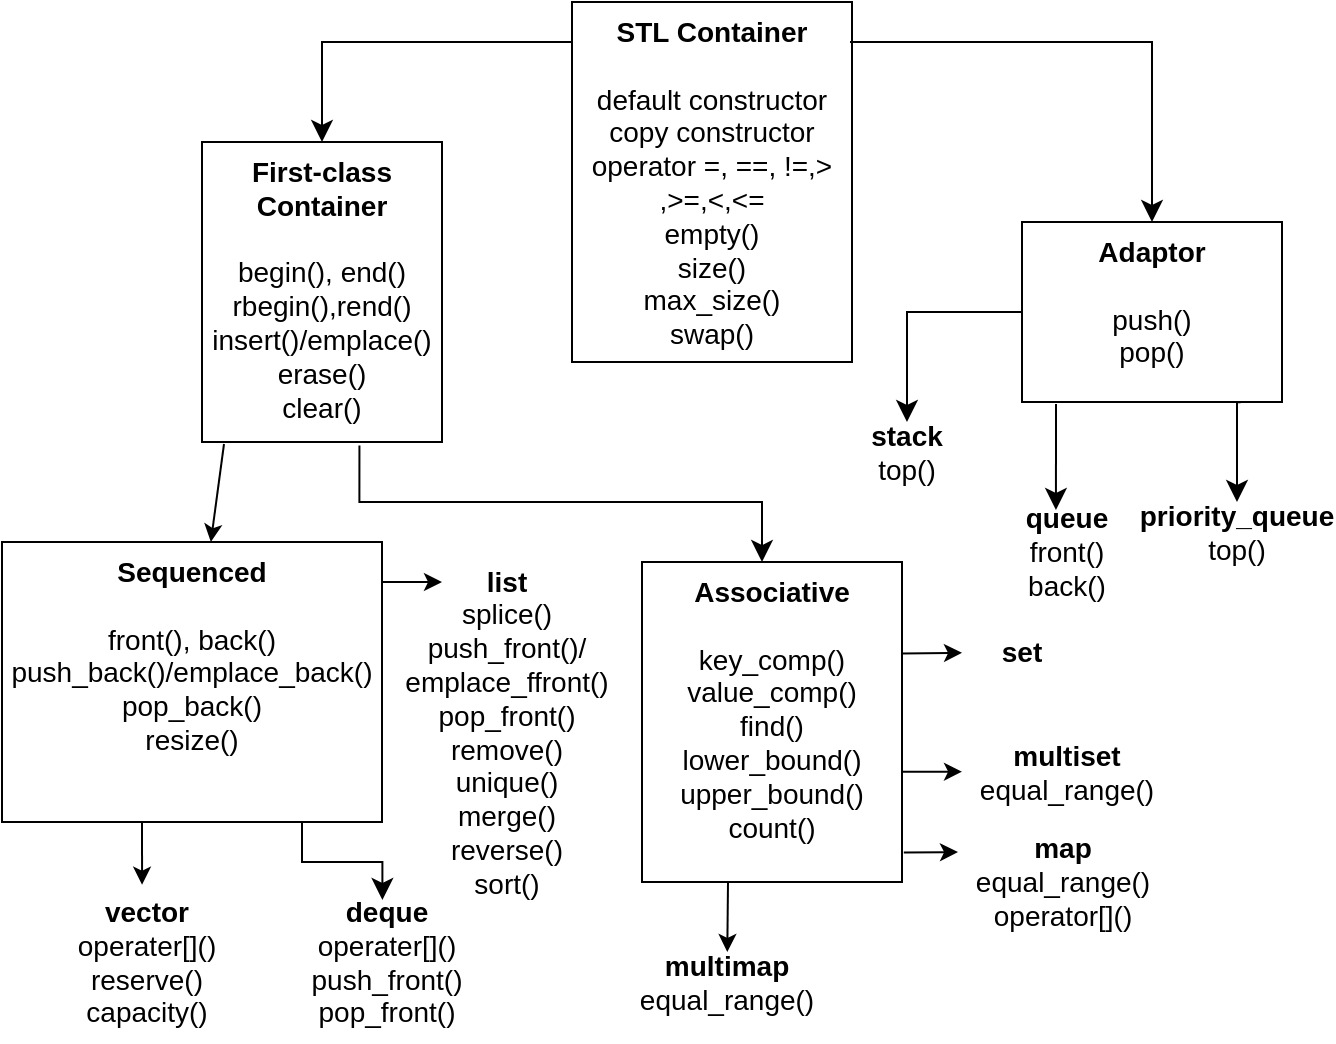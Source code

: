 <mxfile version="24.7.8">
  <diagram name="Page-1" id="S8SGscc1CqsHTiY-1IIN">
    <mxGraphModel dx="1098" dy="988" grid="1" gridSize="10" guides="1" tooltips="1" connect="1" arrows="1" fold="1" page="1" pageScale="1" pageWidth="850" pageHeight="1100" math="0" shadow="0">
      <root>
        <mxCell id="0" />
        <mxCell id="1" parent="0" />
        <mxCell id="esj_B_o37f_a64gsE9bi-4" value="&lt;b style=&quot;font-size: 14px;&quot;&gt;STL Container&lt;/b&gt;&lt;div style=&quot;font-size: 14px;&quot;&gt;&lt;br&gt;&lt;/div&gt;&lt;div style=&quot;font-size: 14px;&quot;&gt;default constructor&lt;/div&gt;&lt;div style=&quot;font-size: 14px;&quot;&gt;copy constructor&lt;/div&gt;&lt;div style=&quot;font-size: 14px;&quot;&gt;operator =, ==, !=,&amp;gt;&lt;/div&gt;&lt;div style=&quot;font-size: 14px;&quot;&gt;,&amp;gt;=,&amp;lt;,&amp;lt;=&lt;/div&gt;&lt;div style=&quot;font-size: 14px;&quot;&gt;empty()&lt;/div&gt;&lt;div style=&quot;font-size: 14px;&quot;&gt;size()&lt;/div&gt;&lt;div style=&quot;font-size: 14px;&quot;&gt;max_size()&lt;/div&gt;&lt;div style=&quot;font-size: 14px;&quot;&gt;swap()&lt;/div&gt;" style="rounded=0;whiteSpace=wrap;html=1;verticalAlign=top;fontSize=14;" parent="1" vertex="1">
          <mxGeometry x="295" y="90" width="140" height="180" as="geometry" />
        </mxCell>
        <mxCell id="esj_B_o37f_a64gsE9bi-5" value="&lt;b&gt;Adaptor&lt;/b&gt;&lt;br&gt;&lt;div style=&quot;font-size: 14px;&quot;&gt;&lt;br&gt;&lt;/div&gt;&lt;div style=&quot;font-size: 14px;&quot;&gt;push()&lt;/div&gt;&lt;div style=&quot;font-size: 14px;&quot;&gt;pop()&lt;/div&gt;" style="rounded=0;whiteSpace=wrap;html=1;verticalAlign=top;fontSize=14;" parent="1" vertex="1">
          <mxGeometry x="520" y="200" width="130" height="90" as="geometry" />
        </mxCell>
        <mxCell id="esj_B_o37f_a64gsE9bi-6" value="&lt;b style=&quot;font-size: 14px;&quot;&gt;First-class Container&lt;/b&gt;&lt;div style=&quot;font-size: 14px;&quot;&gt;&lt;br&gt;&lt;/div&gt;&lt;div style=&quot;font-size: 14px;&quot;&gt;begin(), end()&lt;/div&gt;&lt;div style=&quot;font-size: 14px;&quot;&gt;rbegin(),rend()&lt;/div&gt;&lt;div style=&quot;font-size: 14px;&quot;&gt;insert()/emplace()&lt;/div&gt;&lt;div style=&quot;font-size: 14px;&quot;&gt;erase()&lt;/div&gt;&lt;div style=&quot;font-size: 14px;&quot;&gt;clear()&lt;/div&gt;" style="rounded=0;whiteSpace=wrap;html=1;verticalAlign=top;fontSize=14;" parent="1" vertex="1">
          <mxGeometry x="110" y="160" width="120" height="150" as="geometry" />
        </mxCell>
        <mxCell id="esj_B_o37f_a64gsE9bi-7" value="&lt;b&gt;Sequenced&lt;/b&gt;&lt;br&gt;&lt;div style=&quot;font-size: 14px;&quot;&gt;&lt;br&gt;&lt;/div&gt;&lt;div style=&quot;font-size: 14px;&quot;&gt;front(), back()&lt;/div&gt;&lt;div style=&quot;font-size: 14px;&quot;&gt;push_back()&lt;span style=&quot;background-color: initial;&quot;&gt;/emplace_back()&lt;/span&gt;&lt;/div&gt;&lt;div style=&quot;font-size: 14px;&quot;&gt;pop_back()&lt;/div&gt;&lt;div style=&quot;font-size: 14px;&quot;&gt;resize()&lt;/div&gt;" style="rounded=0;whiteSpace=wrap;html=1;verticalAlign=top;fontSize=14;" parent="1" vertex="1">
          <mxGeometry x="10" y="360" width="190" height="140" as="geometry" />
        </mxCell>
        <mxCell id="esj_B_o37f_a64gsE9bi-8" value="&lt;b&gt;Associative&lt;/b&gt;&lt;br&gt;&lt;div style=&quot;font-size: 14px;&quot;&gt;&lt;br&gt;&lt;/div&gt;&lt;div style=&quot;font-size: 14px;&quot;&gt;key_comp()&lt;/div&gt;&lt;div style=&quot;font-size: 14px;&quot;&gt;value_comp()&lt;/div&gt;&lt;div style=&quot;font-size: 14px;&quot;&gt;find()&lt;/div&gt;&lt;div style=&quot;font-size: 14px;&quot;&gt;lower_bound()&lt;/div&gt;&lt;div style=&quot;font-size: 14px;&quot;&gt;upper_bound()&lt;/div&gt;&lt;div style=&quot;font-size: 14px;&quot;&gt;count()&lt;/div&gt;" style="rounded=0;whiteSpace=wrap;html=1;verticalAlign=top;fontSize=14;" parent="1" vertex="1">
          <mxGeometry x="330" y="370" width="130" height="160" as="geometry" />
        </mxCell>
        <mxCell id="esj_B_o37f_a64gsE9bi-9" value="&lt;b&gt;set&lt;/b&gt;" style="text;html=1;align=center;verticalAlign=middle;whiteSpace=wrap;rounded=0;fontSize=14;" parent="1" vertex="1">
          <mxGeometry x="490" y="400" width="60" height="30" as="geometry" />
        </mxCell>
        <mxCell id="esj_B_o37f_a64gsE9bi-10" value="&lt;b&gt;multiset&lt;/b&gt;&lt;div style=&quot;font-size: 14px;&quot;&gt;equal_range()&lt;/div&gt;" style="text;html=1;align=center;verticalAlign=middle;whiteSpace=wrap;rounded=0;fontSize=14;" parent="1" vertex="1">
          <mxGeometry x="500" y="460" width="85" height="30" as="geometry" />
        </mxCell>
        <mxCell id="esj_B_o37f_a64gsE9bi-11" value="&lt;b&gt;map&lt;/b&gt;&lt;br&gt;&lt;div style=&quot;font-size: 14px;&quot;&gt;equal_range()&lt;/div&gt;&lt;div style=&quot;font-size: 14px;&quot;&gt;operator[]()&lt;/div&gt;" style="text;html=1;align=center;verticalAlign=middle;whiteSpace=wrap;rounded=0;fontSize=14;" parent="1" vertex="1">
          <mxGeometry x="498" y="500" width="85" height="60" as="geometry" />
        </mxCell>
        <mxCell id="esj_B_o37f_a64gsE9bi-12" value="&lt;b&gt;multimap&lt;/b&gt;&lt;div style=&quot;font-size: 14px;&quot;&gt;equal_range()&lt;/div&gt;" style="text;html=1;align=center;verticalAlign=middle;whiteSpace=wrap;rounded=0;fontSize=14;" parent="1" vertex="1">
          <mxGeometry x="330" y="565" width="85" height="30" as="geometry" />
        </mxCell>
        <mxCell id="esj_B_o37f_a64gsE9bi-13" value="&lt;b&gt;list&lt;/b&gt;&lt;br&gt;&lt;div style=&quot;font-size: 14px;&quot;&gt;splice()&lt;/div&gt;&lt;div style=&quot;font-size: 14px;&quot;&gt;push_front()/&lt;/div&gt;&lt;div style=&quot;font-size: 14px;&quot;&gt;emplace_ffront()&lt;/div&gt;&lt;div style=&quot;font-size: 14px;&quot;&gt;pop_front()&lt;/div&gt;&lt;div style=&quot;font-size: 14px;&quot;&gt;remove()&lt;/div&gt;&lt;div style=&quot;font-size: 14px;&quot;&gt;unique()&lt;/div&gt;&lt;div style=&quot;font-size: 14px;&quot;&gt;merge()&lt;/div&gt;&lt;div style=&quot;font-size: 14px;&quot;&gt;reverse()&lt;/div&gt;&lt;div style=&quot;font-size: 14px;&quot;&gt;sort()&lt;/div&gt;" style="text;html=1;align=center;verticalAlign=middle;whiteSpace=wrap;rounded=0;fontSize=14;" parent="1" vertex="1">
          <mxGeometry x="220" y="370" width="85" height="170" as="geometry" />
        </mxCell>
        <mxCell id="esj_B_o37f_a64gsE9bi-14" value="&lt;b&gt;deque&lt;/b&gt;&lt;br&gt;&lt;div style=&quot;font-size: 14px;&quot;&gt;operater[]()&lt;/div&gt;&lt;div style=&quot;font-size: 14px;&quot;&gt;push_front()&lt;/div&gt;&lt;div style=&quot;font-size: 14px;&quot;&gt;pop_front()&lt;/div&gt;" style="text;html=1;align=center;verticalAlign=middle;whiteSpace=wrap;rounded=0;fontSize=14;" parent="1" vertex="1">
          <mxGeometry x="160" y="540" width="85" height="60" as="geometry" />
        </mxCell>
        <mxCell id="esj_B_o37f_a64gsE9bi-15" value="&lt;b&gt;vector&lt;/b&gt;&lt;br&gt;&lt;div style=&quot;font-size: 14px;&quot;&gt;operater[]()&lt;/div&gt;&lt;div style=&quot;font-size: 14px;&quot;&gt;reserve()&lt;/div&gt;&lt;div style=&quot;font-size: 14px;&quot;&gt;capacity()&lt;/div&gt;" style="text;html=1;align=center;verticalAlign=middle;whiteSpace=wrap;rounded=0;fontSize=14;" parent="1" vertex="1">
          <mxGeometry x="40" y="530" width="85" height="80" as="geometry" />
        </mxCell>
        <mxCell id="esj_B_o37f_a64gsE9bi-16" value="&lt;b&gt;stack&lt;/b&gt;&lt;div style=&quot;font-size: 14px;&quot;&gt;top()&lt;/div&gt;" style="text;html=1;align=center;verticalAlign=middle;whiteSpace=wrap;rounded=0;fontSize=14;" parent="1" vertex="1">
          <mxGeometry x="420" y="300" width="85" height="30" as="geometry" />
        </mxCell>
        <mxCell id="esj_B_o37f_a64gsE9bi-17" value="&lt;b&gt;queue&lt;/b&gt;&lt;div&gt;front()&lt;/div&gt;&lt;div&gt;back()&lt;/div&gt;" style="text;html=1;align=center;verticalAlign=middle;whiteSpace=wrap;rounded=0;fontSize=14;" parent="1" vertex="1">
          <mxGeometry x="500" y="340" width="85" height="50" as="geometry" />
        </mxCell>
        <mxCell id="esj_B_o37f_a64gsE9bi-18" value="&lt;b&gt;priority_queue&lt;/b&gt;&lt;br&gt;&lt;div style=&quot;font-size: 14px;&quot;&gt;top()&lt;/div&gt;" style="text;html=1;align=center;verticalAlign=middle;whiteSpace=wrap;rounded=0;fontSize=14;" parent="1" vertex="1">
          <mxGeometry x="585" y="340" width="85" height="30" as="geometry" />
        </mxCell>
        <mxCell id="esj_B_o37f_a64gsE9bi-19" value="" style="edgeStyle=segmentEdgeStyle;endArrow=classic;html=1;curved=0;rounded=0;endSize=8;startSize=8;" parent="1" target="esj_B_o37f_a64gsE9bi-5" edge="1">
          <mxGeometry width="50" height="50" relative="1" as="geometry">
            <mxPoint x="440" y="110" as="sourcePoint" />
            <mxPoint x="580" y="50" as="targetPoint" />
            <Array as="points">
              <mxPoint x="434" y="110" />
              <mxPoint x="585" y="110" />
            </Array>
          </mxGeometry>
        </mxCell>
        <mxCell id="esj_B_o37f_a64gsE9bi-20" value="" style="edgeStyle=segmentEdgeStyle;endArrow=classic;html=1;curved=0;rounded=0;endSize=8;startSize=8;exitX=0;exitY=0.5;exitDx=0;exitDy=0;entryX=0.5;entryY=0;entryDx=0;entryDy=0;" parent="1" source="esj_B_o37f_a64gsE9bi-5" target="esj_B_o37f_a64gsE9bi-16" edge="1">
          <mxGeometry width="50" height="50" relative="1" as="geometry">
            <mxPoint x="452" y="155" as="sourcePoint" />
            <mxPoint x="590" y="210" as="targetPoint" />
          </mxGeometry>
        </mxCell>
        <mxCell id="esj_B_o37f_a64gsE9bi-21" value="" style="edgeStyle=segmentEdgeStyle;endArrow=classic;html=1;curved=0;rounded=0;endSize=8;startSize=8;entryX=0.435;entryY=0.08;entryDx=0;entryDy=0;entryPerimeter=0;" parent="1" target="esj_B_o37f_a64gsE9bi-17" edge="1">
          <mxGeometry width="50" height="50" relative="1" as="geometry">
            <mxPoint x="537" y="291" as="sourcePoint" />
            <mxPoint x="600" y="220" as="targetPoint" />
          </mxGeometry>
        </mxCell>
        <mxCell id="esj_B_o37f_a64gsE9bi-22" value="" style="edgeStyle=segmentEdgeStyle;endArrow=classic;html=1;curved=0;rounded=0;endSize=8;startSize=8;entryX=0.5;entryY=0;entryDx=0;entryDy=0;exitX=0.841;exitY=1.001;exitDx=0;exitDy=0;exitPerimeter=0;" parent="1" source="esj_B_o37f_a64gsE9bi-5" target="esj_B_o37f_a64gsE9bi-18" edge="1">
          <mxGeometry width="50" height="50" relative="1" as="geometry">
            <mxPoint x="640" y="300" as="sourcePoint" />
            <mxPoint x="610" y="230" as="targetPoint" />
          </mxGeometry>
        </mxCell>
        <mxCell id="esj_B_o37f_a64gsE9bi-24" value="" style="edgeStyle=segmentEdgeStyle;endArrow=classic;html=1;curved=0;rounded=0;endSize=8;startSize=8;exitX=0;exitY=0.278;exitDx=0;exitDy=0;exitPerimeter=0;entryX=0.5;entryY=0;entryDx=0;entryDy=0;" parent="1" source="esj_B_o37f_a64gsE9bi-4" target="esj_B_o37f_a64gsE9bi-6" edge="1">
          <mxGeometry width="50" height="50" relative="1" as="geometry">
            <mxPoint x="452" y="155" as="sourcePoint" />
            <mxPoint x="590" y="210" as="targetPoint" />
            <Array as="points">
              <mxPoint x="295" y="110" />
              <mxPoint x="170" y="110" />
            </Array>
          </mxGeometry>
        </mxCell>
        <mxCell id="esj_B_o37f_a64gsE9bi-28" value="" style="endArrow=classic;html=1;rounded=0;exitX=1;exitY=0.286;exitDx=0;exitDy=0;exitPerimeter=0;" parent="1" source="esj_B_o37f_a64gsE9bi-8" target="esj_B_o37f_a64gsE9bi-9" edge="1">
          <mxGeometry width="50" height="50" relative="1" as="geometry">
            <mxPoint x="460" y="410" as="sourcePoint" />
            <mxPoint x="500" y="420" as="targetPoint" />
          </mxGeometry>
        </mxCell>
        <mxCell id="esj_B_o37f_a64gsE9bi-29" value="" style="endArrow=classic;html=1;rounded=0;exitX=1;exitY=0.25;exitDx=0;exitDy=0;" parent="1" edge="1">
          <mxGeometry width="50" height="50" relative="1" as="geometry">
            <mxPoint x="460" y="474.83" as="sourcePoint" />
            <mxPoint x="490" y="474.83" as="targetPoint" />
          </mxGeometry>
        </mxCell>
        <mxCell id="esj_B_o37f_a64gsE9bi-30" value="" style="endArrow=classic;html=1;rounded=0;exitX=1.007;exitY=0.908;exitDx=0;exitDy=0;exitPerimeter=0;" parent="1" source="esj_B_o37f_a64gsE9bi-8" edge="1">
          <mxGeometry width="50" height="50" relative="1" as="geometry">
            <mxPoint x="458" y="515" as="sourcePoint" />
            <mxPoint x="488" y="515" as="targetPoint" />
          </mxGeometry>
        </mxCell>
        <mxCell id="esj_B_o37f_a64gsE9bi-31" value="" style="endArrow=classic;html=1;rounded=0;exitX=1;exitY=0.25;exitDx=0;exitDy=0;" parent="1" target="esj_B_o37f_a64gsE9bi-12" edge="1">
          <mxGeometry width="50" height="50" relative="1" as="geometry">
            <mxPoint x="373" y="530" as="sourcePoint" />
            <mxPoint x="403" y="530" as="targetPoint" />
          </mxGeometry>
        </mxCell>
        <mxCell id="esj_B_o37f_a64gsE9bi-32" value="" style="endArrow=classic;html=1;rounded=0;exitX=1;exitY=0.25;exitDx=0;exitDy=0;" parent="1" edge="1">
          <mxGeometry width="50" height="50" relative="1" as="geometry">
            <mxPoint x="200" y="380" as="sourcePoint" />
            <mxPoint x="230" y="380" as="targetPoint" />
          </mxGeometry>
        </mxCell>
        <mxCell id="esj_B_o37f_a64gsE9bi-33" value="" style="endArrow=classic;html=1;rounded=0;exitX=1;exitY=0.25;exitDx=0;exitDy=0;entryX=0.471;entryY=0.017;entryDx=0;entryDy=0;entryPerimeter=0;" parent="1" target="esj_B_o37f_a64gsE9bi-15" edge="1">
          <mxGeometry width="50" height="50" relative="1" as="geometry">
            <mxPoint x="80" y="500" as="sourcePoint" />
            <mxPoint x="81.48" y="537" as="targetPoint" />
          </mxGeometry>
        </mxCell>
        <mxCell id="esj_B_o37f_a64gsE9bi-35" value="" style="edgeStyle=segmentEdgeStyle;endArrow=classic;html=1;curved=0;rounded=0;endSize=8;startSize=8;entryX=0.473;entryY=-0.017;entryDx=0;entryDy=0;entryPerimeter=0;" parent="1" target="esj_B_o37f_a64gsE9bi-14" edge="1">
          <mxGeometry width="50" height="50" relative="1" as="geometry">
            <mxPoint x="160" y="500" as="sourcePoint" />
            <mxPoint x="210" y="450" as="targetPoint" />
            <Array as="points">
              <mxPoint x="160" y="520" />
              <mxPoint x="200" y="520" />
            </Array>
          </mxGeometry>
        </mxCell>
        <mxCell id="nb58pDb21OPrYsn2N5yx-1" value="" style="endArrow=classic;html=1;rounded=0;" parent="1" target="esj_B_o37f_a64gsE9bi-7" edge="1">
          <mxGeometry width="50" height="50" relative="1" as="geometry">
            <mxPoint x="121" y="311" as="sourcePoint" />
            <mxPoint x="90" y="260" as="targetPoint" />
          </mxGeometry>
        </mxCell>
        <mxCell id="nb58pDb21OPrYsn2N5yx-2" value="" style="edgeStyle=segmentEdgeStyle;endArrow=classic;html=1;curved=0;rounded=0;endSize=8;startSize=8;exitX=0.656;exitY=1.012;exitDx=0;exitDy=0;exitPerimeter=0;" parent="1" source="esj_B_o37f_a64gsE9bi-6" edge="1">
          <mxGeometry width="50" height="50" relative="1" as="geometry">
            <mxPoint x="435" y="315" as="sourcePoint" />
            <mxPoint x="390" y="370" as="targetPoint" />
            <Array as="points">
              <mxPoint x="189" y="340" />
              <mxPoint x="390" y="340" />
              <mxPoint x="390" y="370" />
            </Array>
          </mxGeometry>
        </mxCell>
      </root>
    </mxGraphModel>
  </diagram>
</mxfile>
